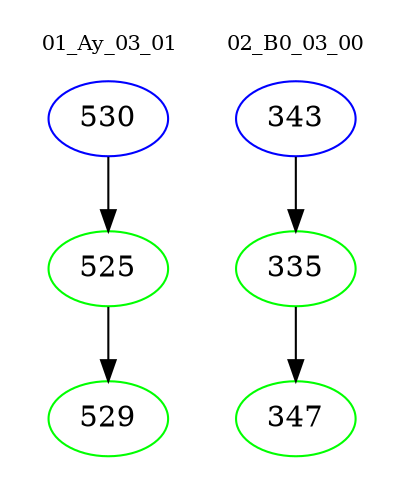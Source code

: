 digraph{
subgraph cluster_0 {
color = white
label = "01_Ay_03_01";
fontsize=10;
T0_530 [label="530", color="blue"]
T0_530 -> T0_525 [color="black"]
T0_525 [label="525", color="green"]
T0_525 -> T0_529 [color="black"]
T0_529 [label="529", color="green"]
}
subgraph cluster_1 {
color = white
label = "02_B0_03_00";
fontsize=10;
T1_343 [label="343", color="blue"]
T1_343 -> T1_335 [color="black"]
T1_335 [label="335", color="green"]
T1_335 -> T1_347 [color="black"]
T1_347 [label="347", color="green"]
}
}
